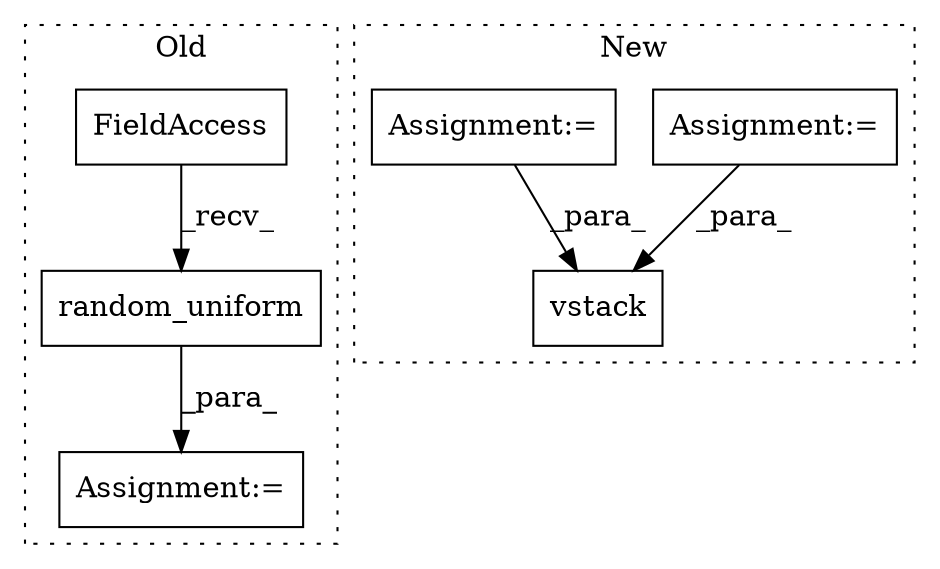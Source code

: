 digraph G {
subgraph cluster0 {
1 [label="random_uniform" a="32" s="15611,15635" l="15,1" shape="box"];
3 [label="FieldAccess" a="22" s="15600" l="10" shape="box"];
4 [label="Assignment:=" a="7" s="15599" l="1" shape="box"];
label = "Old";
style="dotted";
}
subgraph cluster1 {
2 [label="vstack" a="32" s="15883,15942" l="12,2" shape="box"];
5 [label="Assignment:=" a="7" s="15765" l="1" shape="box"];
6 [label="Assignment:=" a="7" s="15727" l="1" shape="box"];
label = "New";
style="dotted";
}
1 -> 4 [label="_para_"];
3 -> 1 [label="_recv_"];
5 -> 2 [label="_para_"];
6 -> 2 [label="_para_"];
}